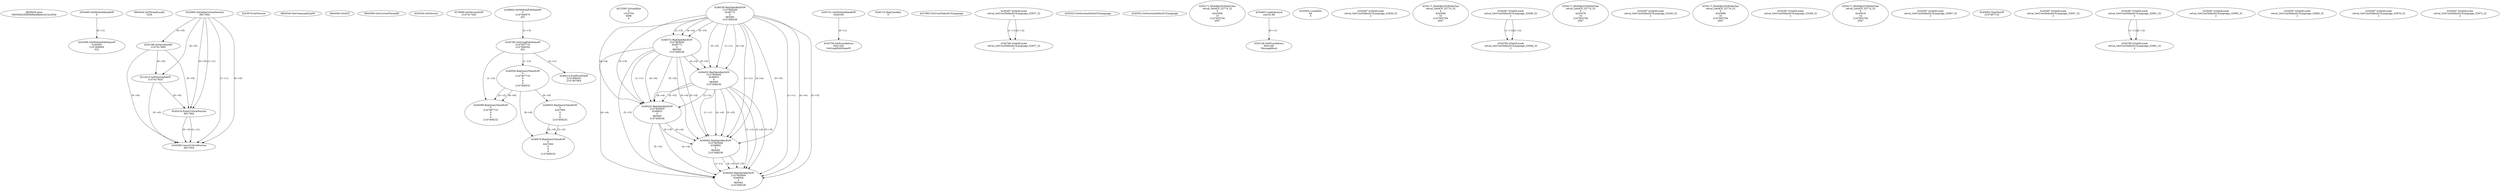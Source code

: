 // Global SCDG with merge call
digraph {
	0 [label="6850628.main
00050d42d5ff38d9eddbedc431dc283e"]
	1 [label="4254480.GetModuleHandleW
0"]
	2 [label="6844434.SetThreadLocale
1024"]
	3 [label="4243965.InitializeCriticalSection
6917004"]
	4 [label="4243979.GetVersion
"]
	5 [label="4250188.GetSystemInfo
2147417660"]
	3 -> 5 [label="(0-->0)"]
	6 [label="6844540.GetCommandLineW
"]
	7 [label="4214413.GetStartupInfoW
2147417624"]
	3 -> 7 [label="(0-->0)"]
	5 -> 7 [label="(0-->0)"]
	8 [label="6844560.GetACP
"]
	9 [label="6844580.GetCurrentThreadId
"]
	10 [label="4250204.GetVersion
"]
	11 [label="4276690.GetVersionExW
2147417420"]
	12 [label="4243306.GetModuleFileNameW
4194304
2147408904
522"]
	1 -> 12 [label="(0-->1)"]
	13 [label="4248064.GetModuleFileNameW
0
2147408370
261"]
	14 [label="4215383.VirtualAlloc
0
1310704
4096
4"]
	15 [label="4246338.RegOpenKeyExW
2147483649
4246772
0
983065
2147408236"]
	16 [label="4246372.RegOpenKeyExW
2147483650
4246772
0
983065
2147408236"]
	15 -> 16 [label="(2-->2)"]
	15 -> 16 [label="(4-->4)"]
	15 -> 16 [label="(5-->5)"]
	17 [label="4245741.GetModuleHandleW
4246160"]
	18 [label="4245758.GetProcAddress
9441320
GetLongPathNameW"]
	17 -> 18 [label="(0-->1)"]
	19 [label="4245785.GetLongPathNameW
2147407710
2147406542
261"]
	13 -> 19 [label="(3-->3)"]
	20 [label="4246556.RegQueryValueExW
0
2147407710
0
0
0
2147408232"]
	19 -> 20 [label="(1-->2)"]
	21 [label="4246635.RegQueryValueExW
0
4247000
0
0
0
2147408232"]
	20 -> 21 [label="(6-->6)"]
	22 [label="4246722.RegCloseKey
0"]
	23 [label="4247883.GetUserDefaultUILanguage
"]
	24 [label="4245418.EnterCriticalSection
6917004"]
	3 -> 24 [label="(1-->1)"]
	3 -> 24 [label="(0-->0)"]
	5 -> 24 [label="(0-->0)"]
	7 -> 24 [label="(0-->0)"]
	25 [label="4245469.LeaveCriticalSection
6917004"]
	3 -> 25 [label="(1-->1)"]
	24 -> 25 [label="(1-->1)"]
	3 -> 25 [label="(0-->0)"]
	5 -> 25 [label="(0-->0)"]
	7 -> 25 [label="(0-->0)"]
	24 -> 25 [label="(0-->0)"]
	26 [label="4245487.IsValidLocale
retval_GetUserDefaultUILanguage_32937_32
2"]
	27 [label="4244766.IsValidLocale
retval_GetUserDefaultUILanguage_32937_32
2"]
	26 -> 27 [label="(1-->1)"]
	26 -> 27 [label="(2-->2)"]
	28 [label="4245525.GetSystemDefaultUILanguage
"]
	29 [label="4245552.GetSystemDefaultUILanguage
"]
	30 [label="4250171.MultiByteToWideChar
retval_GetACP_32774_32
0
4243508
10
2147403704
2047"]
	31 [label="4254893.LoadLibraryA
user32.dll"]
	32 [label="4255003.LocalAlloc
64
8"]
	33 [label="4255148.GetProcAddress
9441340
MessageBoxA"]
	31 -> 33 [label="(0-->1)"]
	34 [label="4245487.IsValidLocale
retval_GetUserDefaultUILanguage_32928_32
2"]
	35 [label="4250171.MultiByteToWideChar
retval_GetACP_32774_32
0
4243560
16
2147403704
2047"]
	36 [label="4246402.RegOpenKeyExW
2147483649
4246832
0
983065
2147408236"]
	15 -> 36 [label="(1-->1)"]
	15 -> 36 [label="(4-->4)"]
	16 -> 36 [label="(4-->4)"]
	15 -> 36 [label="(5-->5)"]
	16 -> 36 [label="(5-->5)"]
	37 [label="4246432.RegOpenKeyExW
2147483650
4246832
0
983065
2147408236"]
	16 -> 37 [label="(1-->1)"]
	36 -> 37 [label="(2-->2)"]
	15 -> 37 [label="(4-->4)"]
	16 -> 37 [label="(4-->4)"]
	36 -> 37 [label="(4-->4)"]
	15 -> 37 [label="(5-->5)"]
	16 -> 37 [label="(5-->5)"]
	36 -> 37 [label="(5-->5)"]
	38 [label="4246462.RegOpenKeyExW
2147483649
4246884
0
983065
2147408236"]
	15 -> 38 [label="(1-->1)"]
	36 -> 38 [label="(1-->1)"]
	15 -> 38 [label="(4-->4)"]
	16 -> 38 [label="(4-->4)"]
	36 -> 38 [label="(4-->4)"]
	37 -> 38 [label="(4-->4)"]
	15 -> 38 [label="(5-->5)"]
	16 -> 38 [label="(5-->5)"]
	36 -> 38 [label="(5-->5)"]
	37 -> 38 [label="(5-->5)"]
	39 [label="4246599.RegQueryValueExW
0
2147407710
0
0
0
2147408232"]
	19 -> 39 [label="(1-->2)"]
	20 -> 39 [label="(2-->2)"]
	20 -> 39 [label="(6-->6)"]
	40 [label="4245487.IsValidLocale
retval_GetUserDefaultUILanguage_32948_32
2"]
	41 [label="4244766.IsValidLocale
retval_GetUserDefaultUILanguage_32948_32
2"]
	40 -> 41 [label="(1-->1)"]
	40 -> 41 [label="(2-->2)"]
	42 [label="4250171.MultiByteToWideChar
retval_GetACP_32774_32
0
4243476
10
2147403704
2047"]
	43 [label="4245487.IsValidLocale
retval_GetUserDefaultUILanguage_33240_32
2"]
	44 [label="4250171.MultiByteToWideChar
retval_GetACP_32774_32
0
4243696
16
2147403704
2047"]
	45 [label="4246676.RegQueryValueExW
0
4247000
0
0
0
2147408232"]
	21 -> 45 [label="(2-->2)"]
	20 -> 45 [label="(6-->6)"]
	21 -> 45 [label="(6-->6)"]
	46 [label="4245487.IsValidLocale
retval_GetUserDefaultUILanguage_33249_32
2"]
	47 [label="4250171.MultiByteToWideChar
retval_GetACP_32774_32
0
4243616
14
2147403704
2047"]
	48 [label="4245487.IsValidLocale
retval_GetUserDefaultUILanguage_32967_32
2"]
	49 [label="4245683.CharNextW
2147407716"]
	50 [label="4246014.FindFirstFileW
2147406542
2147407064"]
	19 -> 50 [label="(2-->1)"]
	51 [label="4245487.IsValidLocale
retval_GetUserDefaultUILanguage_33047_32
2"]
	52 [label="4245487.IsValidLocale
retval_GetUserDefaultUILanguage_32961_32
2"]
	53 [label="4245487.IsValidLocale
retval_GetUserDefaultUILanguage_32995_32
2"]
	54 [label="4246492.RegOpenKeyExW
2147483649
4246936
0
983065
2147408236"]
	15 -> 54 [label="(1-->1)"]
	36 -> 54 [label="(1-->1)"]
	38 -> 54 [label="(1-->1)"]
	15 -> 54 [label="(4-->4)"]
	16 -> 54 [label="(4-->4)"]
	36 -> 54 [label="(4-->4)"]
	37 -> 54 [label="(4-->4)"]
	38 -> 54 [label="(4-->4)"]
	15 -> 54 [label="(5-->5)"]
	16 -> 54 [label="(5-->5)"]
	36 -> 54 [label="(5-->5)"]
	37 -> 54 [label="(5-->5)"]
	38 -> 54 [label="(5-->5)"]
	55 [label="4245487.IsValidLocale
retval_GetUserDefaultUILanguage_33084_32
2"]
	56 [label="4245487.IsValidLocale
retval_GetUserDefaultUILanguage_32976_32
2"]
	57 [label="4245487.IsValidLocale
retval_GetUserDefaultUILanguage_32973_32
2"]
	58 [label="4244766.IsValidLocale
retval_GetUserDefaultUILanguage_32961_32
2"]
	52 -> 58 [label="(1-->1)"]
	52 -> 58 [label="(2-->2)"]
}
